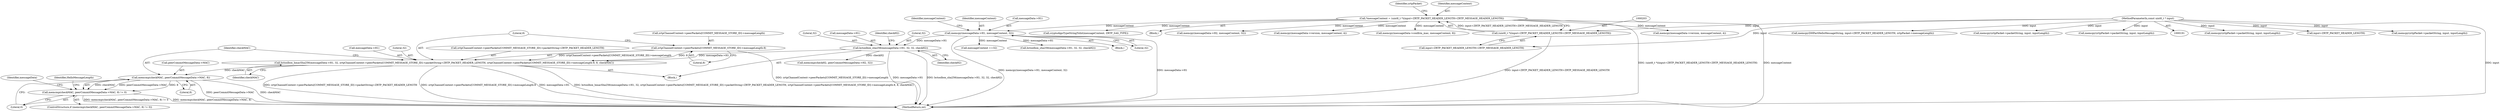 digraph "0_bzrtp_bbb1e6e2f467ee4bd7b9a8c800e4f07343d7d99b@API" {
"1001036" [label="(Call,memcmp(checkMAC, peerCommitMessageData->MAC, 8))"];
"1001009" [label="(Call,bctoolbox_hmacSha256(messageData->H1, 32, zrtpChannelContext->peerPackets[COMMIT_MESSAGE_STORE_ID]->packetString+ZRTP_PACKET_HEADER_LENGTH, zrtpChannelContext->peerPackets[COMMIT_MESSAGE_STORE_ID]->messageLength-8, 8, checkMAC))"];
"1000988" [label="(Call,bctoolbox_sha256(messageData->H1, 32, 32, checkH2))"];
"1000945" [label="(Call,memcpy(messageData->H1, messageContent, 32))"];
"1000200" [label="(Call,*messageContent = (uint8_t *)(input+ZRTP_PACKET_HEADER_LENGTH+ZRTP_MESSAGE_HEADER_LENGTH))"];
"1000202" [label="(Call,(uint8_t *)(input+ZRTP_PACKET_HEADER_LENGTH+ZRTP_MESSAGE_HEADER_LENGTH))"];
"1000194" [label="(MethodParameterIn,const uint8_t * input)"];
"1001023" [label="(Call,zrtpChannelContext->peerPackets[COMMIT_MESSAGE_STORE_ID]->messageLength-8)"];
"1001035" [label="(Call,memcmp(checkMAC, peerCommitMessageData->MAC, 8) != 0)"];
"1000994" [label="(Identifier,checkH2)"];
"1001037" [label="(Identifier,checkMAC)"];
"1001010" [label="(Call,messageData->H1)"];
"1001041" [label="(Literal,8)"];
"1000211" [label="(Identifier,zrtpPacket)"];
"1001033" [label="(Identifier,checkMAC)"];
"1000200" [label="(Call,*messageContent = (uint8_t *)(input+ZRTP_PACKET_HEADER_LENGTH+ZRTP_MESSAGE_HEADER_LENGTH))"];
"1000945" [label="(Call,memcpy(messageData->H1, messageContent, 32))"];
"1001042" [label="(Literal,0)"];
"1001013" [label="(Literal,32)"];
"1000946" [label="(Call,messageData->H1)"];
"1000202" [label="(Call,(uint8_t *)(input+ZRTP_PACKET_HEADER_LENGTH+ZRTP_MESSAGE_HEADER_LENGTH))"];
"1001052" [label="(Identifier,HelloMessageLength)"];
"1001035" [label="(Call,memcmp(checkMAC, peerCommitMessageData->MAC, 8) != 0)"];
"1001038" [label="(Call,peerCommitMessageData->MAC)"];
"1000891" [label="(Call,memcpy(zrtpPacket->packetString, input, inputLength))"];
"1001080" [label="(Call,input+ZRTP_PACKET_HEADER_LENGTH)"];
"1001032" [label="(Literal,8)"];
"1000960" [label="(Block,)"];
"1000988" [label="(Call,bctoolbox_sha256(messageData->H1, 32, 32, checkH2))"];
"1000952" [label="(Identifier,messageContent)"];
"1000201" [label="(Identifier,messageContent)"];
"1000951" [label="(Call,messageContent +=32)"];
"1000224" [label="(Call,memcpy(messageData->version, messageContent, 4))"];
"1000949" [label="(Identifier,messageContent)"];
"1001153" [label="(Call,bctoolbox_sha256(messageData->H1, 32, 32, checkH2))"];
"1001031" [label="(Literal,8)"];
"1001009" [label="(Call,bctoolbox_hmacSha256(messageData->H1, 32, zrtpChannelContext->peerPackets[COMMIT_MESSAGE_STORE_ID]->packetString+ZRTP_PACKET_HEADER_LENGTH, zrtpChannelContext->peerPackets[COMMIT_MESSAGE_STORE_ID]->messageLength-8, 8, checkMAC))"];
"1000989" [label="(Call,messageData->H1)"];
"1000998" [label="(Identifier,checkH2)"];
"1000588" [label="(Call,memcpy(zrtpPacket->packetString, input, inputLength))"];
"1001014" [label="(Call,zrtpChannelContext->peerPackets[COMMIT_MESSAGE_STORE_ID]->packetString+ZRTP_PACKET_HEADER_LENGTH)"];
"1000992" [label="(Literal,32)"];
"1000900" [label="(Block,)"];
"1001078" [label="(Call,memcpy(DHPartHelloMessageString, input+ZRTP_PACKET_HEADER_LENGTH, zrtpPacket->messageLength))"];
"1000993" [label="(Literal,32)"];
"1000997" [label="(Call,memcmp(checkH2, peerCommitMessageData->H2, 32))"];
"1001034" [label="(ControlStructure,if (memcmp(checkMAC, peerCommitMessageData->MAC, 8) != 0))"];
"1001379" [label="(Call,memcpy(messageData->confirm_mac, messageContent, 8))"];
"1001036" [label="(Call,memcmp(checkMAC, peerCommitMessageData->MAC, 8))"];
"1001023" [label="(Call,zrtpChannelContext->peerPackets[COMMIT_MESSAGE_STORE_ID]->messageLength-8)"];
"1001941" [label="(Call,memcpy(messageData->version, messageContent, 4))"];
"1000812" [label="(Call,cryptoAlgoTypeStringToInt(messageContent, ZRTP_SAS_TYPE))"];
"1000204" [label="(Call,input+ZRTP_PACKET_HEADER_LENGTH+ZRTP_MESSAGE_HEADER_LENGTH)"];
"1001024" [label="(Call,zrtpChannelContext->peerPackets[COMMIT_MESSAGE_STORE_ID]->messageLength)"];
"1000950" [label="(Literal,32)"];
"1001045" [label="(Identifier,messageData)"];
"1001915" [label="(Call,memcpy(zrtpPacket->packetString, input, inputLength))"];
"1001966" [label="(MethodReturn,int)"];
"1000197" [label="(Block,)"];
"1000624" [label="(Call,memcpy(messageData->H2, messageContent, 32))"];
"1001285" [label="(Call,memcpy(zrtpPacket->packetString, input, inputLength))"];
"1000194" [label="(MethodParameterIn,const uint8_t * input)"];
"1001036" -> "1001035"  [label="AST: "];
"1001036" -> "1001041"  [label="CFG: "];
"1001037" -> "1001036"  [label="AST: "];
"1001038" -> "1001036"  [label="AST: "];
"1001041" -> "1001036"  [label="AST: "];
"1001042" -> "1001036"  [label="CFG: "];
"1001036" -> "1001966"  [label="DDG: peerCommitMessageData->MAC"];
"1001036" -> "1001966"  [label="DDG: checkMAC"];
"1001036" -> "1001035"  [label="DDG: checkMAC"];
"1001036" -> "1001035"  [label="DDG: peerCommitMessageData->MAC"];
"1001036" -> "1001035"  [label="DDG: 8"];
"1001009" -> "1001036"  [label="DDG: checkMAC"];
"1001009" -> "1000960"  [label="AST: "];
"1001009" -> "1001033"  [label="CFG: "];
"1001010" -> "1001009"  [label="AST: "];
"1001013" -> "1001009"  [label="AST: "];
"1001014" -> "1001009"  [label="AST: "];
"1001023" -> "1001009"  [label="AST: "];
"1001032" -> "1001009"  [label="AST: "];
"1001033" -> "1001009"  [label="AST: "];
"1001037" -> "1001009"  [label="CFG: "];
"1001009" -> "1001966"  [label="DDG: bctoolbox_hmacSha256(messageData->H1, 32, zrtpChannelContext->peerPackets[COMMIT_MESSAGE_STORE_ID]->packetString+ZRTP_PACKET_HEADER_LENGTH, zrtpChannelContext->peerPackets[COMMIT_MESSAGE_STORE_ID]->messageLength-8, 8, checkMAC)"];
"1001009" -> "1001966"  [label="DDG: zrtpChannelContext->peerPackets[COMMIT_MESSAGE_STORE_ID]->packetString+ZRTP_PACKET_HEADER_LENGTH"];
"1001009" -> "1001966"  [label="DDG: zrtpChannelContext->peerPackets[COMMIT_MESSAGE_STORE_ID]->messageLength-8"];
"1001009" -> "1001966"  [label="DDG: messageData->H1"];
"1000988" -> "1001009"  [label="DDG: messageData->H1"];
"1001023" -> "1001009"  [label="DDG: zrtpChannelContext->peerPackets[COMMIT_MESSAGE_STORE_ID]->messageLength"];
"1001023" -> "1001009"  [label="DDG: 8"];
"1000988" -> "1000960"  [label="AST: "];
"1000988" -> "1000994"  [label="CFG: "];
"1000989" -> "1000988"  [label="AST: "];
"1000992" -> "1000988"  [label="AST: "];
"1000993" -> "1000988"  [label="AST: "];
"1000994" -> "1000988"  [label="AST: "];
"1000998" -> "1000988"  [label="CFG: "];
"1000988" -> "1001966"  [label="DDG: bctoolbox_sha256(messageData->H1, 32, 32, checkH2)"];
"1000988" -> "1001966"  [label="DDG: messageData->H1"];
"1000945" -> "1000988"  [label="DDG: messageData->H1"];
"1000988" -> "1000997"  [label="DDG: checkH2"];
"1000945" -> "1000900"  [label="AST: "];
"1000945" -> "1000950"  [label="CFG: "];
"1000946" -> "1000945"  [label="AST: "];
"1000949" -> "1000945"  [label="AST: "];
"1000950" -> "1000945"  [label="AST: "];
"1000952" -> "1000945"  [label="CFG: "];
"1000945" -> "1001966"  [label="DDG: messageData->H1"];
"1000945" -> "1001966"  [label="DDG: memcpy(messageData->H1, messageContent, 32)"];
"1000200" -> "1000945"  [label="DDG: messageContent"];
"1000945" -> "1000951"  [label="DDG: messageContent"];
"1000945" -> "1001153"  [label="DDG: messageData->H1"];
"1000200" -> "1000197"  [label="AST: "];
"1000200" -> "1000202"  [label="CFG: "];
"1000201" -> "1000200"  [label="AST: "];
"1000202" -> "1000200"  [label="AST: "];
"1000211" -> "1000200"  [label="CFG: "];
"1000200" -> "1001966"  [label="DDG: messageContent"];
"1000200" -> "1001966"  [label="DDG: (uint8_t *)(input+ZRTP_PACKET_HEADER_LENGTH+ZRTP_MESSAGE_HEADER_LENGTH)"];
"1000202" -> "1000200"  [label="DDG: input+ZRTP_PACKET_HEADER_LENGTH+ZRTP_MESSAGE_HEADER_LENGTH"];
"1000200" -> "1000224"  [label="DDG: messageContent"];
"1000200" -> "1000624"  [label="DDG: messageContent"];
"1000200" -> "1000812"  [label="DDG: messageContent"];
"1000200" -> "1001379"  [label="DDG: messageContent"];
"1000200" -> "1001941"  [label="DDG: messageContent"];
"1000202" -> "1000204"  [label="CFG: "];
"1000203" -> "1000202"  [label="AST: "];
"1000204" -> "1000202"  [label="AST: "];
"1000202" -> "1001966"  [label="DDG: input+ZRTP_PACKET_HEADER_LENGTH+ZRTP_MESSAGE_HEADER_LENGTH"];
"1000194" -> "1000202"  [label="DDG: input"];
"1000194" -> "1000191"  [label="AST: "];
"1000194" -> "1001966"  [label="DDG: input"];
"1000194" -> "1000204"  [label="DDG: input"];
"1000194" -> "1000588"  [label="DDG: input"];
"1000194" -> "1000891"  [label="DDG: input"];
"1000194" -> "1001078"  [label="DDG: input"];
"1000194" -> "1001080"  [label="DDG: input"];
"1000194" -> "1001285"  [label="DDG: input"];
"1000194" -> "1001915"  [label="DDG: input"];
"1001023" -> "1001031"  [label="CFG: "];
"1001024" -> "1001023"  [label="AST: "];
"1001031" -> "1001023"  [label="AST: "];
"1001032" -> "1001023"  [label="CFG: "];
"1001023" -> "1001966"  [label="DDG: zrtpChannelContext->peerPackets[COMMIT_MESSAGE_STORE_ID]->messageLength"];
"1001035" -> "1001034"  [label="AST: "];
"1001035" -> "1001042"  [label="CFG: "];
"1001042" -> "1001035"  [label="AST: "];
"1001045" -> "1001035"  [label="CFG: "];
"1001052" -> "1001035"  [label="CFG: "];
"1001035" -> "1001966"  [label="DDG: memcmp(checkMAC, peerCommitMessageData->MAC, 8)"];
"1001035" -> "1001966"  [label="DDG: memcmp(checkMAC, peerCommitMessageData->MAC, 8) != 0"];
}
